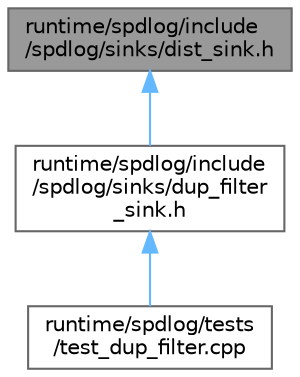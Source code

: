 digraph "runtime/spdlog/include/spdlog/sinks/dist_sink.h"
{
 // LATEX_PDF_SIZE
  bgcolor="transparent";
  edge [fontname=Helvetica,fontsize=10,labelfontname=Helvetica,labelfontsize=10];
  node [fontname=Helvetica,fontsize=10,shape=box,height=0.2,width=0.4];
  Node1 [id="Node000001",label="runtime/spdlog/include\l/spdlog/sinks/dist_sink.h",height=0.2,width=0.4,color="gray40", fillcolor="grey60", style="filled", fontcolor="black",tooltip=" "];
  Node1 -> Node2 [id="edge1_Node000001_Node000002",dir="back",color="steelblue1",style="solid",tooltip=" "];
  Node2 [id="Node000002",label="runtime/spdlog/include\l/spdlog/sinks/dup_filter\l_sink.h",height=0.2,width=0.4,color="grey40", fillcolor="white", style="filled",URL="$dup__filter__sink_8h.html",tooltip=" "];
  Node2 -> Node3 [id="edge2_Node000002_Node000003",dir="back",color="steelblue1",style="solid",tooltip=" "];
  Node3 [id="Node000003",label="runtime/spdlog/tests\l/test_dup_filter.cpp",height=0.2,width=0.4,color="grey40", fillcolor="white", style="filled",URL="$test__dup__filter_8cpp.html",tooltip=" "];
}
